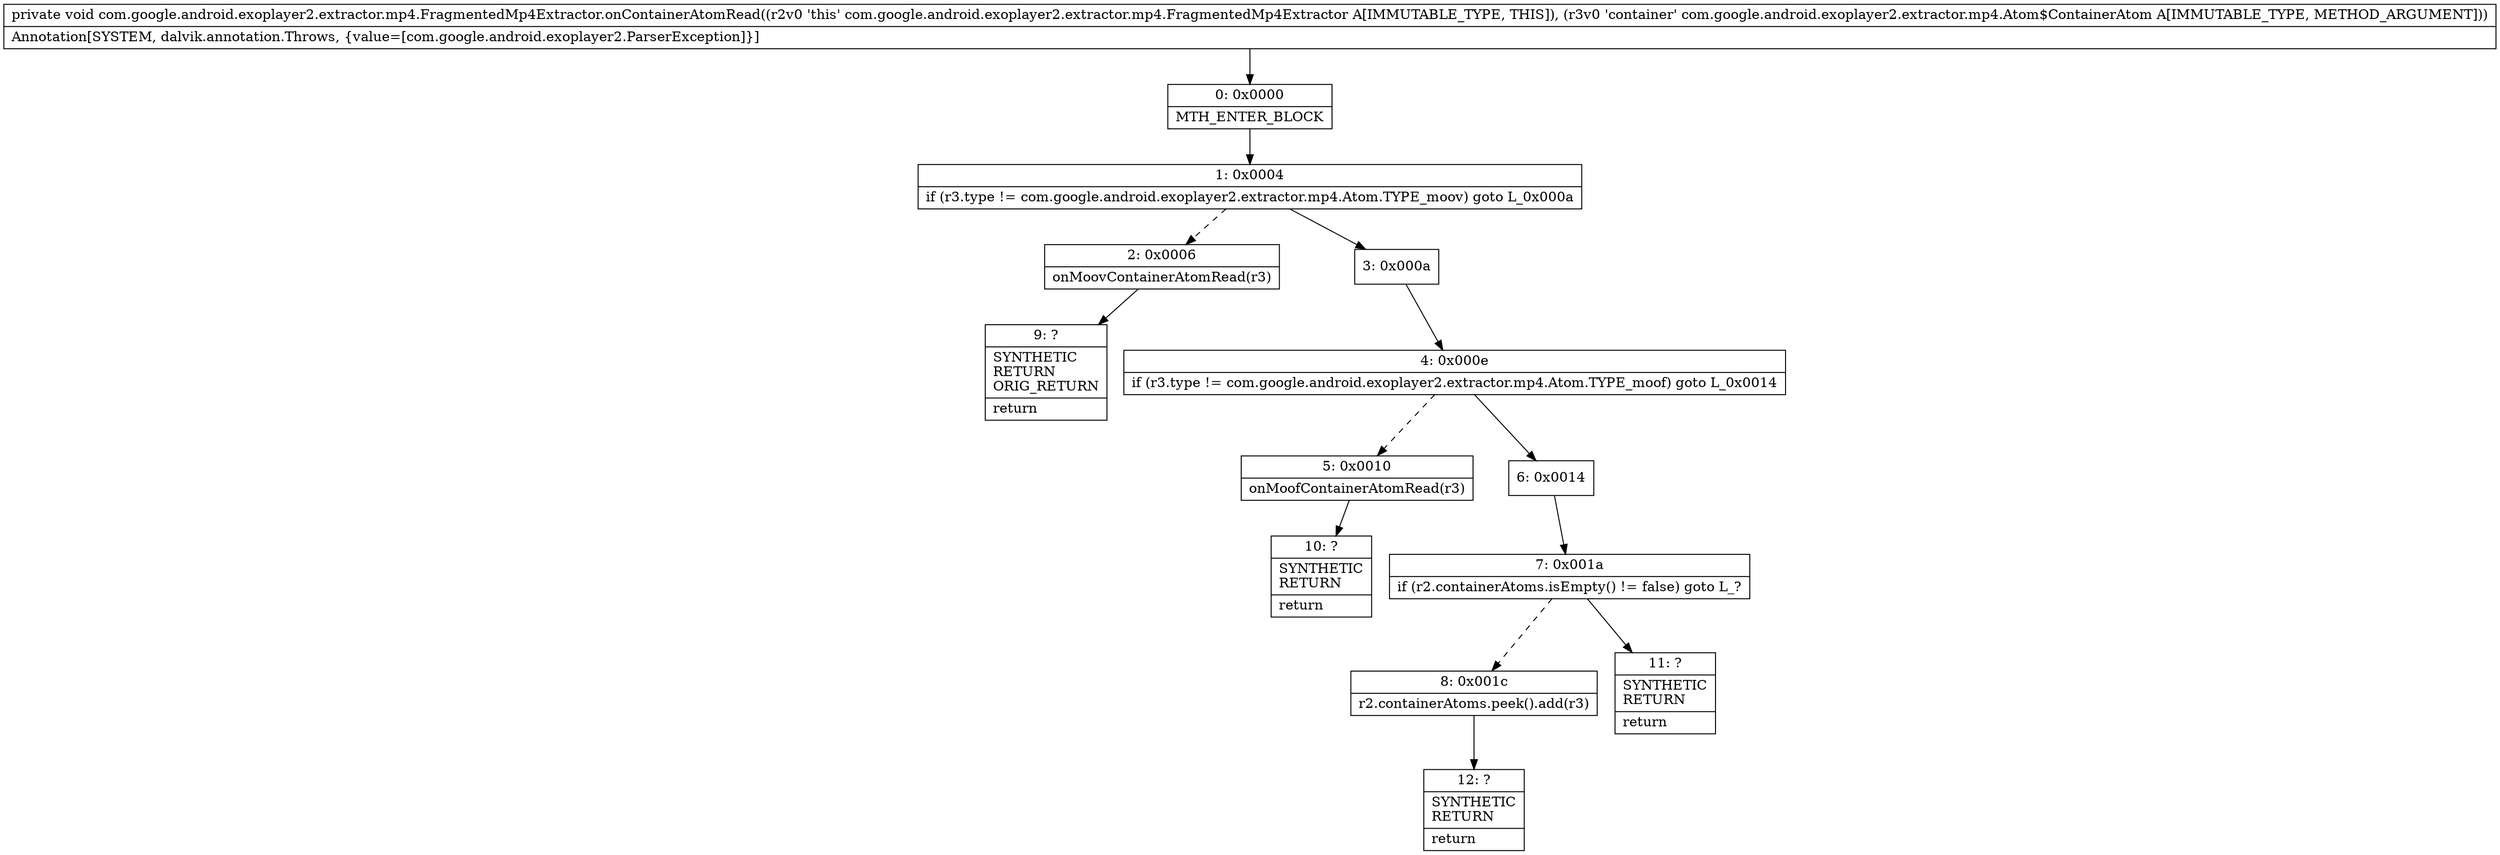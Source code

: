 digraph "CFG forcom.google.android.exoplayer2.extractor.mp4.FragmentedMp4Extractor.onContainerAtomRead(Lcom\/google\/android\/exoplayer2\/extractor\/mp4\/Atom$ContainerAtom;)V" {
Node_0 [shape=record,label="{0\:\ 0x0000|MTH_ENTER_BLOCK\l}"];
Node_1 [shape=record,label="{1\:\ 0x0004|if (r3.type != com.google.android.exoplayer2.extractor.mp4.Atom.TYPE_moov) goto L_0x000a\l}"];
Node_2 [shape=record,label="{2\:\ 0x0006|onMoovContainerAtomRead(r3)\l}"];
Node_3 [shape=record,label="{3\:\ 0x000a}"];
Node_4 [shape=record,label="{4\:\ 0x000e|if (r3.type != com.google.android.exoplayer2.extractor.mp4.Atom.TYPE_moof) goto L_0x0014\l}"];
Node_5 [shape=record,label="{5\:\ 0x0010|onMoofContainerAtomRead(r3)\l}"];
Node_6 [shape=record,label="{6\:\ 0x0014}"];
Node_7 [shape=record,label="{7\:\ 0x001a|if (r2.containerAtoms.isEmpty() != false) goto L_?\l}"];
Node_8 [shape=record,label="{8\:\ 0x001c|r2.containerAtoms.peek().add(r3)\l}"];
Node_9 [shape=record,label="{9\:\ ?|SYNTHETIC\lRETURN\lORIG_RETURN\l|return\l}"];
Node_10 [shape=record,label="{10\:\ ?|SYNTHETIC\lRETURN\l|return\l}"];
Node_11 [shape=record,label="{11\:\ ?|SYNTHETIC\lRETURN\l|return\l}"];
Node_12 [shape=record,label="{12\:\ ?|SYNTHETIC\lRETURN\l|return\l}"];
MethodNode[shape=record,label="{private void com.google.android.exoplayer2.extractor.mp4.FragmentedMp4Extractor.onContainerAtomRead((r2v0 'this' com.google.android.exoplayer2.extractor.mp4.FragmentedMp4Extractor A[IMMUTABLE_TYPE, THIS]), (r3v0 'container' com.google.android.exoplayer2.extractor.mp4.Atom$ContainerAtom A[IMMUTABLE_TYPE, METHOD_ARGUMENT]))  | Annotation[SYSTEM, dalvik.annotation.Throws, \{value=[com.google.android.exoplayer2.ParserException]\}]\l}"];
MethodNode -> Node_0;
Node_0 -> Node_1;
Node_1 -> Node_2[style=dashed];
Node_1 -> Node_3;
Node_2 -> Node_9;
Node_3 -> Node_4;
Node_4 -> Node_5[style=dashed];
Node_4 -> Node_6;
Node_5 -> Node_10;
Node_6 -> Node_7;
Node_7 -> Node_8[style=dashed];
Node_7 -> Node_11;
Node_8 -> Node_12;
}

